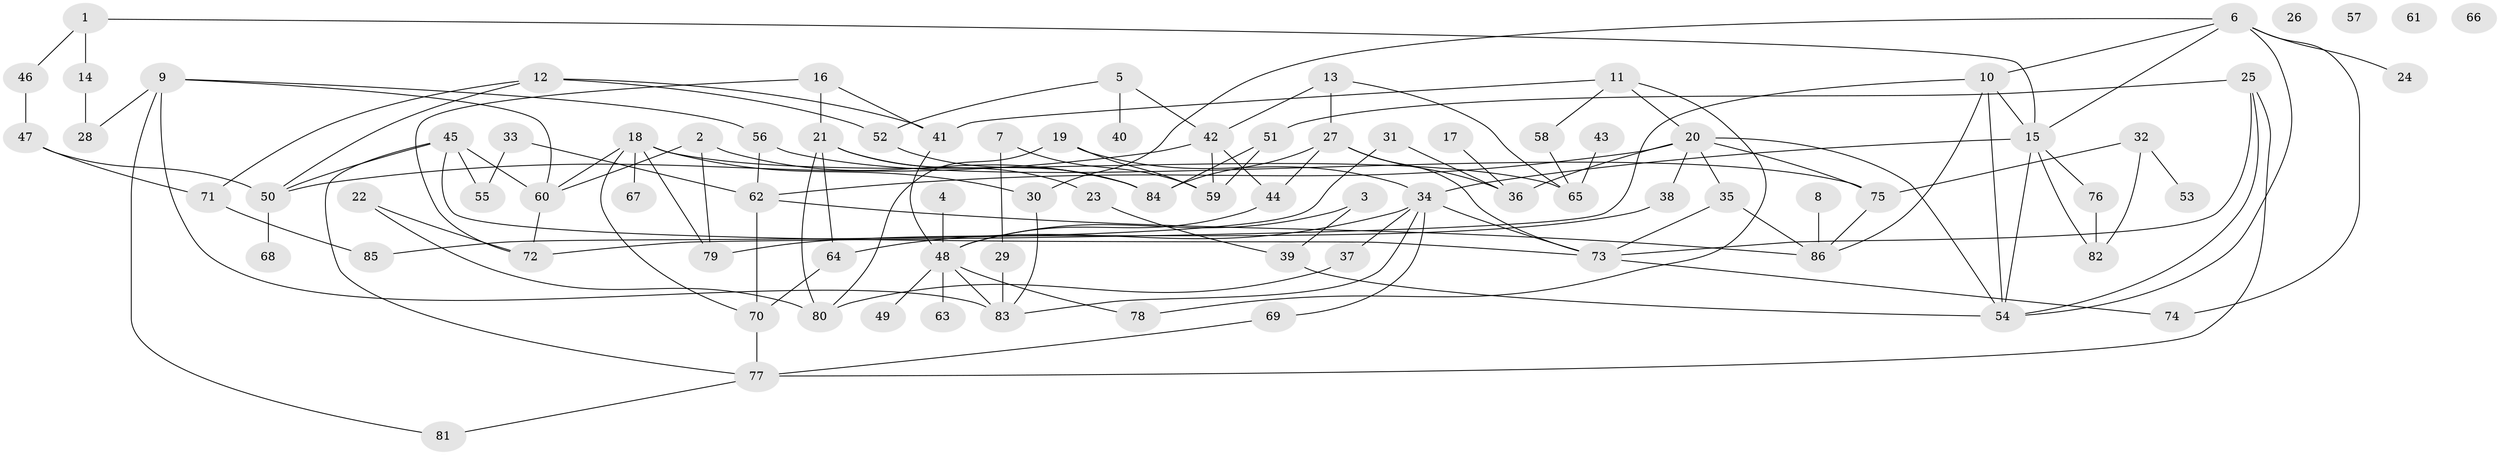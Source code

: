 // Generated by graph-tools (version 1.1) at 2025/40/03/09/25 04:40:45]
// undirected, 86 vertices, 135 edges
graph export_dot {
graph [start="1"]
  node [color=gray90,style=filled];
  1;
  2;
  3;
  4;
  5;
  6;
  7;
  8;
  9;
  10;
  11;
  12;
  13;
  14;
  15;
  16;
  17;
  18;
  19;
  20;
  21;
  22;
  23;
  24;
  25;
  26;
  27;
  28;
  29;
  30;
  31;
  32;
  33;
  34;
  35;
  36;
  37;
  38;
  39;
  40;
  41;
  42;
  43;
  44;
  45;
  46;
  47;
  48;
  49;
  50;
  51;
  52;
  53;
  54;
  55;
  56;
  57;
  58;
  59;
  60;
  61;
  62;
  63;
  64;
  65;
  66;
  67;
  68;
  69;
  70;
  71;
  72;
  73;
  74;
  75;
  76;
  77;
  78;
  79;
  80;
  81;
  82;
  83;
  84;
  85;
  86;
  1 -- 14;
  1 -- 15;
  1 -- 46;
  2 -- 60;
  2 -- 79;
  2 -- 84;
  3 -- 39;
  3 -- 48;
  4 -- 48;
  5 -- 40;
  5 -- 42;
  5 -- 52;
  6 -- 10;
  6 -- 15;
  6 -- 24;
  6 -- 30;
  6 -- 54;
  6 -- 74;
  7 -- 29;
  7 -- 59;
  8 -- 86;
  9 -- 28;
  9 -- 56;
  9 -- 60;
  9 -- 81;
  9 -- 83;
  10 -- 15;
  10 -- 54;
  10 -- 72;
  10 -- 86;
  11 -- 20;
  11 -- 41;
  11 -- 58;
  11 -- 78;
  12 -- 41;
  12 -- 50;
  12 -- 52;
  12 -- 71;
  13 -- 27;
  13 -- 42;
  13 -- 65;
  14 -- 28;
  15 -- 34;
  15 -- 54;
  15 -- 76;
  15 -- 82;
  16 -- 21;
  16 -- 41;
  16 -- 72;
  17 -- 36;
  18 -- 30;
  18 -- 60;
  18 -- 65;
  18 -- 67;
  18 -- 70;
  18 -- 79;
  19 -- 34;
  19 -- 59;
  19 -- 80;
  20 -- 35;
  20 -- 36;
  20 -- 38;
  20 -- 54;
  20 -- 62;
  20 -- 75;
  21 -- 23;
  21 -- 64;
  21 -- 80;
  21 -- 84;
  22 -- 72;
  22 -- 80;
  23 -- 39;
  25 -- 51;
  25 -- 54;
  25 -- 73;
  25 -- 77;
  27 -- 36;
  27 -- 44;
  27 -- 73;
  27 -- 84;
  29 -- 83;
  30 -- 83;
  31 -- 36;
  31 -- 85;
  32 -- 53;
  32 -- 75;
  32 -- 82;
  33 -- 55;
  33 -- 62;
  34 -- 37;
  34 -- 64;
  34 -- 69;
  34 -- 73;
  34 -- 83;
  35 -- 73;
  35 -- 86;
  37 -- 80;
  38 -- 79;
  39 -- 54;
  41 -- 48;
  42 -- 44;
  42 -- 50;
  42 -- 59;
  43 -- 65;
  44 -- 48;
  45 -- 50;
  45 -- 55;
  45 -- 60;
  45 -- 73;
  45 -- 77;
  46 -- 47;
  47 -- 50;
  47 -- 71;
  48 -- 49;
  48 -- 63;
  48 -- 78;
  48 -- 83;
  50 -- 68;
  51 -- 59;
  51 -- 84;
  52 -- 84;
  56 -- 62;
  56 -- 75;
  58 -- 65;
  60 -- 72;
  62 -- 70;
  62 -- 86;
  64 -- 70;
  69 -- 77;
  70 -- 77;
  71 -- 85;
  73 -- 74;
  75 -- 86;
  76 -- 82;
  77 -- 81;
}
